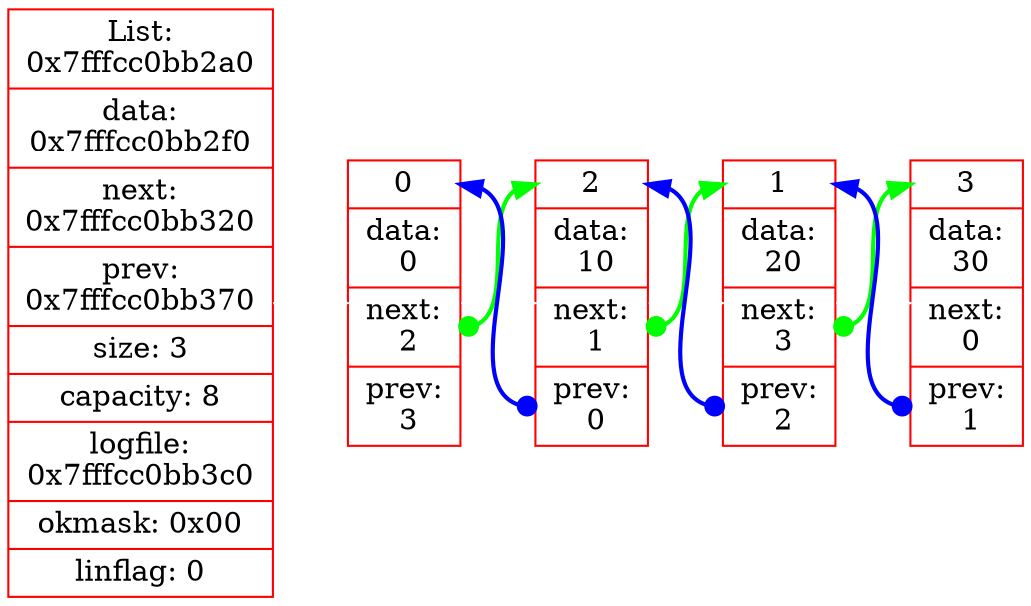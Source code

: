 digraph G{
	rankdir=LR;
	node[color="red",shape=record];
	LIST [label="List:\n0x7fffcc0bb2a0 | data:\n0x7fffcc0bb2f0 | next:\n0x7fffcc0bb320 | prev:\n0x7fffcc0bb370 | size: 3 | capacity: 8 | logfile:\n0x7fffcc0bb3c0 | okmask: 0x00 | linflag: 0 "];
	NODE0 [label=" <elem0> 0 | data:\n 0 | <next0>  next:\n 2 | <prev0> prev:\n 3 "];
	NODE1 [label=" <elem1> 2 | data:\n 10 | <next1>  next:\n 1 | <prev1> prev:\n 0 "];
	NODE2 [label=" <elem2> 1 | data:\n 20 | <next2>  next:\n 3 | <prev2> prev:\n 2 "];
	NODE3 [label=" <elem3> 3 | data:\n 30 | <next3>  next:\n 0 | <prev3> prev:\n 1 "];
	LIST -> NODE0[color=white];
	NODE0 -> NODE1 [color = white];
	NODE1 -> NODE2 [color = white];
	NODE2 -> NODE3 [color = white];
	NODE0:<next0> -> NODE1:<elem1>[color=green, dir=both, arrowhead=normal, arrowtail=dot, style="bold"];
	NODE1:<next1> -> NODE2:<elem2>[color=green, dir=both, arrowhead=normal, arrowtail=dot, style="bold"];
	NODE2:<next2> -> NODE3:<elem3>[color=green, dir=both, arrowhead=normal, arrowtail=dot, style="bold"];
	NODE1:<prev1> -> NODE0:<elem0>[color=blue, dir=both, arrowhead=normal, arrowtail=dot, style="bold"];
	NODE2:<prev2> -> NODE1:<elem1>[color=blue, dir=both, arrowhead=normal, arrowtail=dot, style="bold"];
	NODE3:<prev3> -> NODE2:<elem2>[color=blue, dir=both, arrowhead=normal, arrowtail=dot, style="bold"];
}
